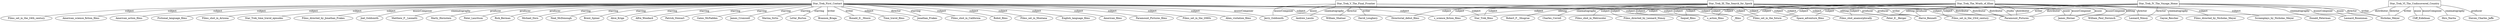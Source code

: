 graph dbpedia {
Star_Trek_First_Contact[shape=box];
Star_Trek_First_Contact -- Joel_Goldsmith [label="musicComposer"];
Star_Trek_First_Contact -- Jerry_Goldsmith [label="musicComposer"];
Star_Trek_First_Contact -- Matthew_F__Leonetti [label="cinematography"];
Star_Trek_First_Contact -- Jonathan_Frakes [label="director"];
Star_Trek_First_Contact -- Paramount_Pictures [label="distributor"];
Star_Trek_First_Contact -- Marty_Hornstein [label="producer"];
Star_Trek_First_Contact -- Peter_Lauritson [label="producer"];
Star_Trek_First_Contact -- Rick_Berman [label="producer"];
Star_Trek_First_Contact -- Michael_Dorn [label="starring"];
Star_Trek_First_Contact -- Neal_McDonough [label="starring"];
Star_Trek_First_Contact -- Brent_Spiner [label="starring"];
Star_Trek_First_Contact -- Alice_Krige [label="starring"];
Star_Trek_First_Contact -- Alfre_Woodard [label="starring"];
Star_Trek_First_Contact -- Patrick_Stewart [label="starring"];
Star_Trek_First_Contact -- Jonathan_Frakes [label="starring"];
Star_Trek_First_Contact -- Gates_McFadden [label="starring"];
Star_Trek_First_Contact -- James_Cromwell [label="starring"];
Star_Trek_First_Contact -- Marina_Sirtis [label="starring"];
Star_Trek_First_Contact -- LeVar_Burton [label="starring"];
Star_Trek_First_Contact -- Brannon_Braga [label="writer"];
Star_Trek_First_Contact -- Ronald_D__Moore [label="writer"];
Star_Trek_First_Contact -- Time_travel_films [label="subject"];
Star_Trek_First_Contact -- Films_shot_in_California [label="subject"];
Star_Trek_First_Contact -- Robot_films [label="subject"];
Star_Trek_First_Contact -- Films_set_in_Montana [label="subject"];
Star_Trek_First_Contact -- English_language_films [label="subject"];
Star_Trek_First_Contact -- American_films [label="subject"];
Star_Trek_First_Contact -- s_action_films [label="subject"];
Star_Trek_First_Contact -- s_science_fiction_films [label="subject"];
Star_Trek_First_Contact -- _films [label="subject"];
Star_Trek_First_Contact -- Paramount_Pictures_films [label="subject"];
Star_Trek_First_Contact -- Films_set_in_the_2060s [label="subject"];
Star_Trek_First_Contact -- Films_set_in_the_future [label="subject"];
Star_Trek_First_Contact -- Alien_visitation_films [label="subject"];
Star_Trek_First_Contact -- Space_adventure_films [label="subject"];
Star_Trek_First_Contact -- Films_set_in_the_24th_century [label="subject"];
Star_Trek_First_Contact -- Sequel_films [label="subject"];
Star_Trek_First_Contact -- American_science_fiction_films [label="subject"];
Star_Trek_First_Contact -- American_action_films [label="subject"];
Star_Trek_First_Contact -- Directorial_debut_films [label="subject"];
Star_Trek_First_Contact -- Fictional_language_films [label="subject"];
Star_Trek_First_Contact -- Films_shot_in_Arizona [label="subject"];
Star_Trek_First_Contact -- Star_Trek_films [label="subject"];
Star_Trek_First_Contact -- Star_Trek_time_travel_episodes [label="subject"];
Star_Trek_First_Contact -- Films_directed_by_Jonathan_Frakes [label="subject"];

Star_Trek_III_The_Search_for_Spock[shape=box];
Star_Trek_III_The_Search_for_Spock -- Robert_F__Shugrue [label="editing"];
Star_Trek_III_The_Search_for_Spock -- James_Horner [label="musicComposer"];
Star_Trek_III_The_Search_for_Spock -- Charles_Correll [label="cinematography"];
Star_Trek_III_The_Search_for_Spock -- Leonard_Nimoy [label="director"];
Star_Trek_III_The_Search_for_Spock -- Paramount_Pictures [label="distributor"];
Star_Trek_III_The_Search_for_Spock -- James_Horner [label="music"];
Star_Trek_III_The_Search_for_Spock -- Harve_Bennett [label="producer"];
Star_Trek_III_The_Search_for_Spock -- Harve_Bennett [label="writer"];
Star_Trek_III_The_Search_for_Spock -- Films_shot_anamorphically [label="subject"];
Star_Trek_III_The_Search_for_Spock -- Films_set_in_the_23rd_century [label="subject"];
Star_Trek_III_The_Search_for_Spock -- Films_shot_in_Metrocolor [label="subject"];
Star_Trek_III_The_Search_for_Spock -- s_science_fiction_films [label="subject"];
Star_Trek_III_The_Search_for_Spock -- s_action_films [label="subject"];
Star_Trek_III_The_Search_for_Spock -- Films_set_in_the_future [label="subject"];
Star_Trek_III_The_Search_for_Spock -- _films [label="subject"];
Star_Trek_III_The_Search_for_Spock -- Space_adventure_films [label="subject"];
Star_Trek_III_The_Search_for_Spock -- Films_directed_by_Leonard_Nimoy [label="subject"];
Star_Trek_III_The_Search_for_Spock -- Sequel_films [label="subject"];
Star_Trek_III_The_Search_for_Spock -- Directorial_debut_films [label="subject"];
Star_Trek_III_The_Search_for_Spock -- Star_Trek_films [label="subject"];

Star_Trek_IV_The_Voyage_Home[shape=box];
Star_Trek_IV_The_Voyage_Home -- Peter_E__Berger [label="editing"];
Star_Trek_IV_The_Voyage_Home -- Leonard_Rosenman [label="musicComposer"];
Star_Trek_IV_The_Voyage_Home -- Donald_Peterman [label="cinematography"];
Star_Trek_IV_The_Voyage_Home -- Leonard_Nimoy [label="director"];
Star_Trek_IV_The_Voyage_Home -- Paramount_Pictures [label="distributor"];
Star_Trek_IV_The_Voyage_Home -- Leonard_Rosenman [label="music"];
Star_Trek_IV_The_Voyage_Home -- Harve_Bennett [label="producer"];
Star_Trek_IV_The_Voyage_Home -- Nicholas_Meyer [label="writer"];
Star_Trek_IV_The_Voyage_Home -- Harve_Bennett [label="writer"];

Star_Trek_The_Wrath_of_Khan[shape=box];
Star_Trek_The_Wrath_of_Khan -- William_Paul_Dornisch [label="editing"];
Star_Trek_The_Wrath_of_Khan -- James_Horner [label="musicComposer"];
Star_Trek_The_Wrath_of_Khan -- Gayne_Rescher [label="cinematography"];
Star_Trek_The_Wrath_of_Khan -- Nicholas_Meyer [label="director"];
Star_Trek_The_Wrath_of_Khan -- Paramount_Pictures [label="distributor"];
Star_Trek_The_Wrath_of_Khan -- James_Horner [label="music"];
Star_Trek_The_Wrath_of_Khan -- Paramount_Pictures [label="studio"];
Star_Trek_The_Wrath_of_Khan -- Films_shot_anamorphically [label="subject"];
Star_Trek_The_Wrath_of_Khan -- Films_set_in_the_23rd_century [label="subject"];
Star_Trek_The_Wrath_of_Khan -- Films_directed_by_Nicholas_Meyer [label="subject"];
Star_Trek_The_Wrath_of_Khan -- Screenplays_by_Nicholas_Meyer [label="subject"];
Star_Trek_The_Wrath_of_Khan -- _films [label="subject"];
Star_Trek_The_Wrath_of_Khan -- s_science_fiction_films [label="subject"];
Star_Trek_The_Wrath_of_Khan -- s_action_films [label="subject"];
Star_Trek_The_Wrath_of_Khan -- Films_set_in_the_future [label="subject"];
Star_Trek_The_Wrath_of_Khan -- Space_adventure_films [label="subject"];
Star_Trek_The_Wrath_of_Khan -- Sequel_films [label="subject"];
Star_Trek_The_Wrath_of_Khan -- Star_Trek_films [label="subject"];

Star_Trek_V_The_Final_Frontier[shape=box];
Star_Trek_V_The_Final_Frontier -- Peter_E__Berger [label="editing"];
Star_Trek_V_The_Final_Frontier -- Jerry_Goldsmith [label="musicComposer"];
Star_Trek_V_The_Final_Frontier -- Andrew_Laszlo [label="cinematography"];
Star_Trek_V_The_Final_Frontier -- William_Shatner [label="director"];
Star_Trek_V_The_Final_Frontier -- Paramount_Pictures [label="distributor"];
Star_Trek_V_The_Final_Frontier -- Jerry_Goldsmith [label="music"];
Star_Trek_V_The_Final_Frontier -- Harve_Bennett [label="producer"];
Star_Trek_V_The_Final_Frontier -- David_Loughery [label="writer"];

Star_Trek_VI_The_Undiscovered_Country[shape=box];
Star_Trek_VI_The_Undiscovered_Country -- Cliff_Eidelman [label="musicComposer"];
Star_Trek_VI_The_Undiscovered_Country -- Hiro_Narita [label="cinematography"];
Star_Trek_VI_The_Undiscovered_Country -- Nicholas_Meyer [label="director"];
Star_Trek_VI_The_Undiscovered_Country -- Paramount_Pictures [label="distributor"];
Star_Trek_VI_The_Undiscovered_Country -- Cliff_Eidelman [label="music"];
Star_Trek_VI_The_Undiscovered_Country -- Steven_Charles_Jaffe [label="producer"];
Star_Trek_VI_The_Undiscovered_Country -- Nicholas_Meyer [label="writer"];

}
